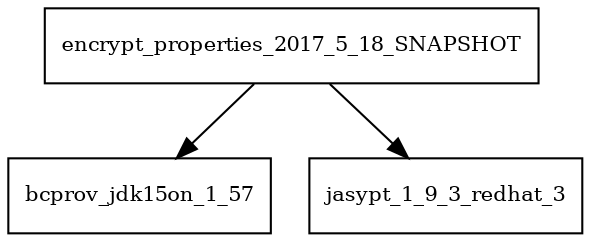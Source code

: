 digraph encrypt_properties_2017_5_18_SNAPSHOT_dependencies {
  node [shape = box, fontsize=10.0];
  encrypt_properties_2017_5_18_SNAPSHOT -> bcprov_jdk15on_1_57;
  encrypt_properties_2017_5_18_SNAPSHOT -> jasypt_1_9_3_redhat_3;
}
